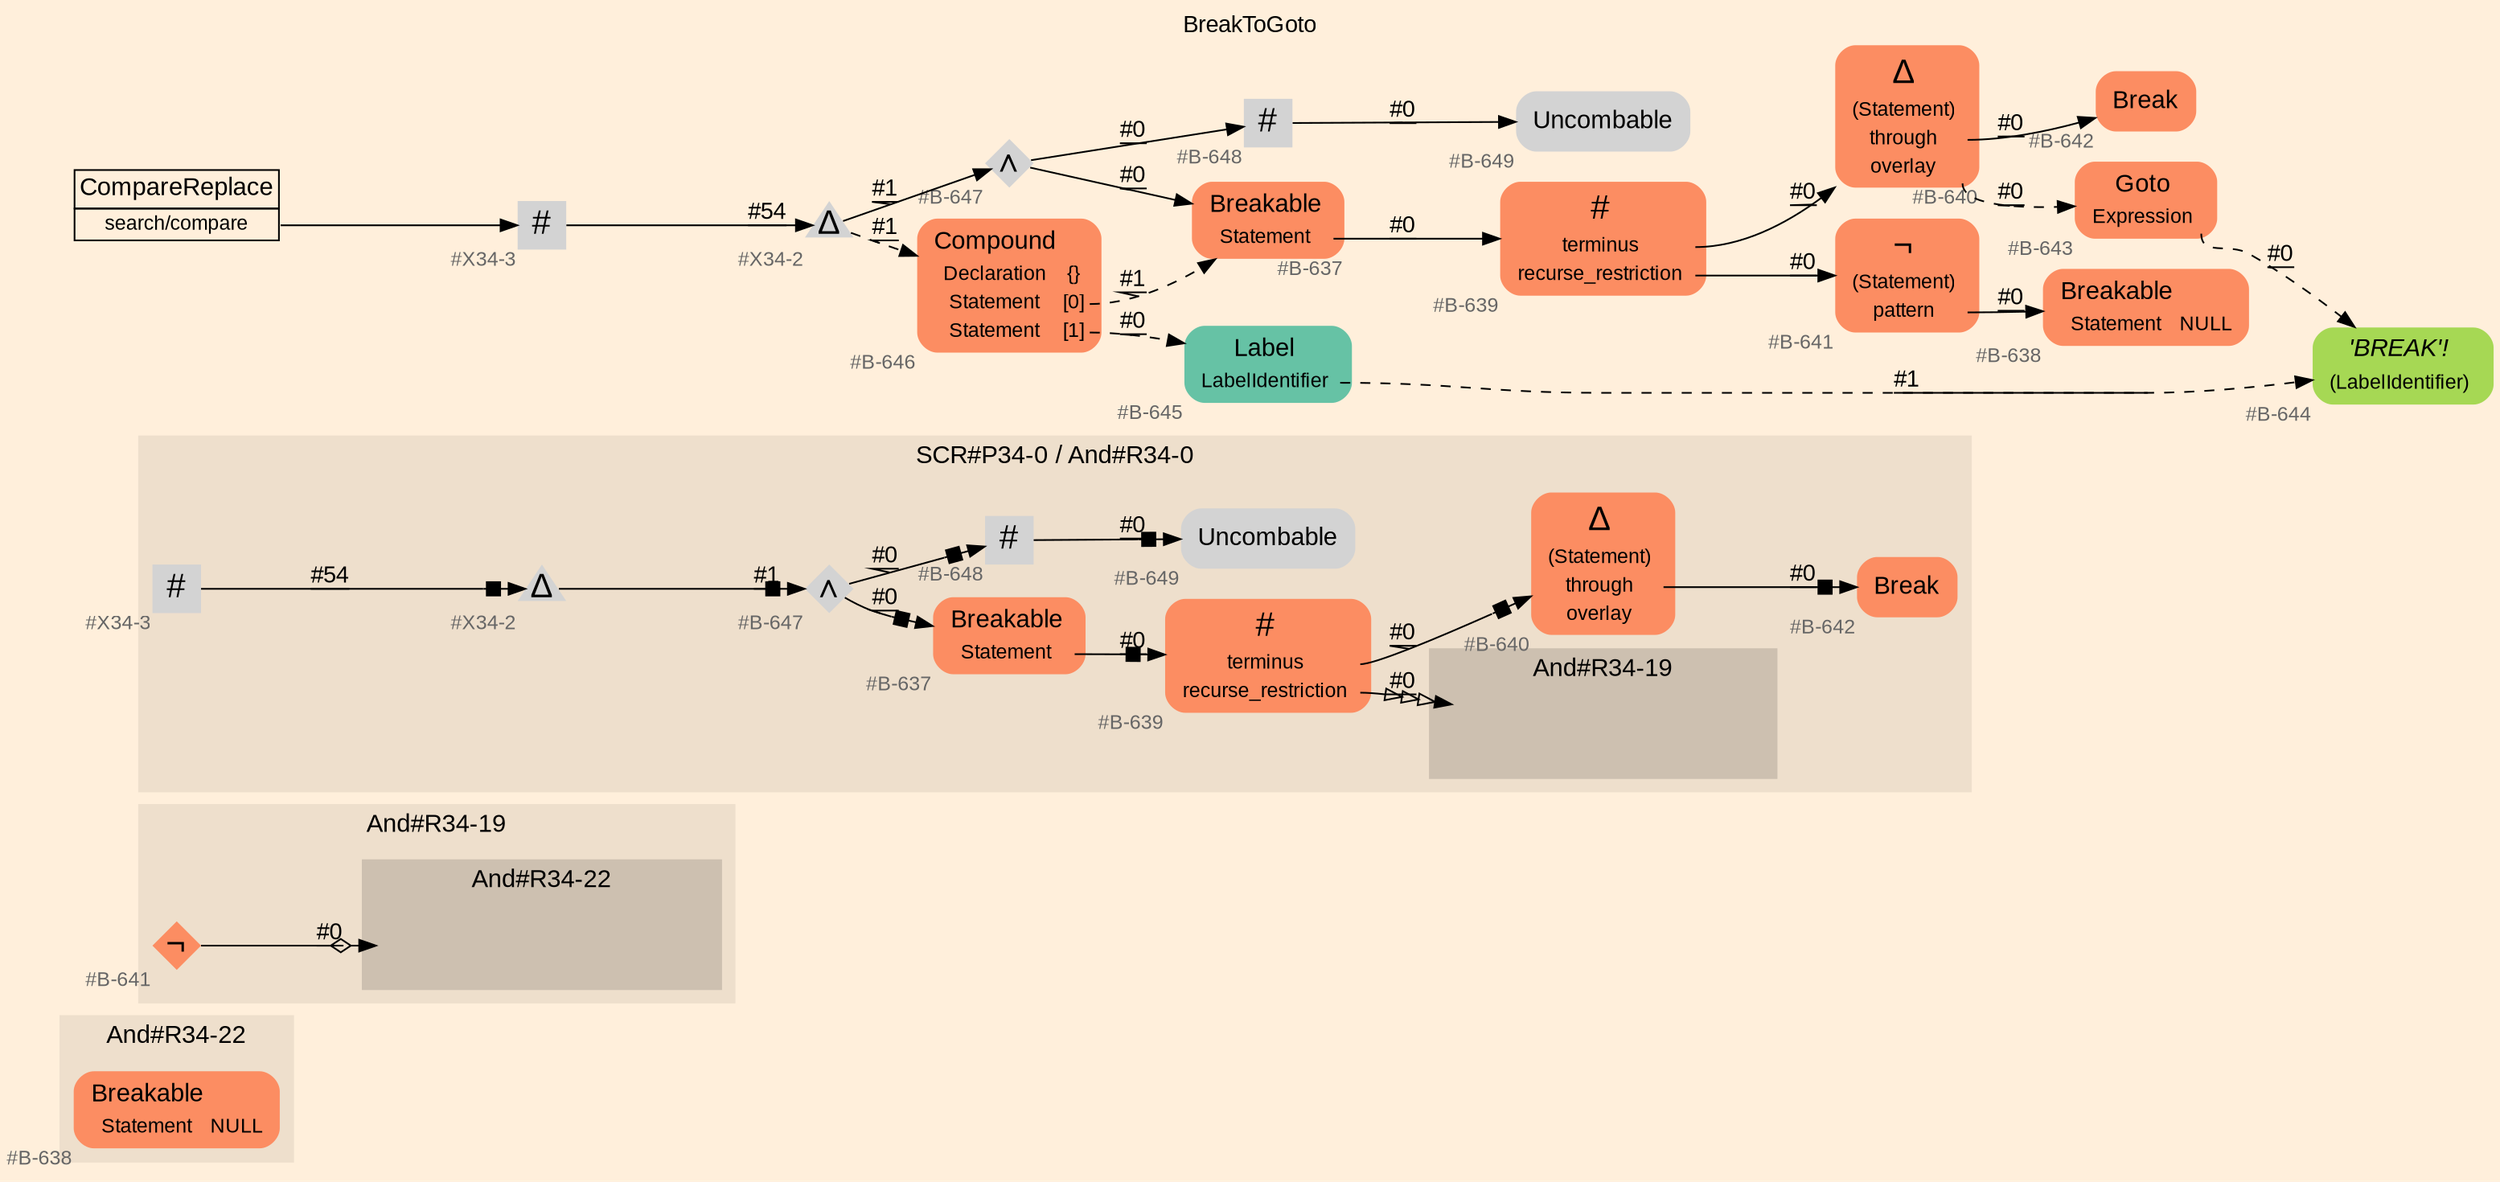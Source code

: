 digraph "BreakToGoto" {
label = "BreakToGoto"
labelloc = t
graph [
    rankdir = "LR"
    ranksep = 0.3
    bgcolor = antiquewhite1
    color = black
    fontcolor = black
    fontname = "Arial"
];
node [
    fontname = "Arial"
];
edge [
    fontname = "Arial"
];

// -------------------- figure And#R34-22 --------------------
// -------- region And#R34-22 ----------
subgraph "clusterAnd#R34-22" {
    label = "And#R34-22"
    style = "filled"
    color = antiquewhite2
    fontsize = "15"
    // -------- block And#R34-22/#B-638 ----------
    "And#R34-22/#B-638" [
        fillcolor = "/set28/2"
        xlabel = "#B-638"
        fontsize = "12"
        fontcolor = grey40
        shape = "plaintext"
        label = <<TABLE BORDER="0" CELLBORDER="0" CELLSPACING="0">
         <TR><TD><FONT COLOR="black" POINT-SIZE="15">Breakable</FONT></TD></TR>
         <TR><TD><FONT COLOR="black" POINT-SIZE="12">Statement</FONT></TD><TD PORT="port0"><FONT COLOR="black" POINT-SIZE="12">NULL</FONT></TD></TR>
        </TABLE>>
        style = "rounded,filled"
    ];
    
}


// -------------------- figure And#R34-19 --------------------
// -------- region And#R34-19 ----------
subgraph "clusterAnd#R34-19" {
    label = "And#R34-19"
    style = "filled"
    color = antiquewhite2
    fontsize = "15"
    // -------- block And#R34-19/#B-641 ----------
    "And#R34-19/#B-641" [
        fillcolor = "/set28/2"
        xlabel = "#B-641"
        fontsize = "12"
        fontcolor = grey40
        shape = "diamond"
        label = <<FONT COLOR="black" POINT-SIZE="20">¬</FONT>>
        style = "filled"
        penwidth = 0.0
        fixedsize = true
        width = 0.4
        height = 0.4
    ];
    
    // -------- region And#R34-19/And#R34-22 ----------
    subgraph "clusterAnd#R34-19/And#R34-22" {
        label = "And#R34-22"
        style = "filled"
        color = antiquewhite3
        fontsize = "15"
        // -------- block And#R34-19/And#R34-22/#B-638 ----------
        "And#R34-19/And#R34-22/#B-638" [
            fillcolor = "/set28/2"
            xlabel = "#B-638"
            fontsize = "12"
            fontcolor = grey40
            shape = "none"
            style = "invisible"
        ];
        
    }
    
}

"And#R34-19/#B-641" -> "And#R34-19/And#R34-22/#B-638" [
    arrowhead="normalnoneodiamond"
    label = "#0"
    decorate = true
    color = black
    fontcolor = black
];


// -------------------- figure And#R34-0 --------------------
// -------- region And#R34-0 ----------
subgraph "clusterAnd#R34-0" {
    label = "SCR#P34-0 / And#R34-0"
    style = "filled"
    color = antiquewhite2
    fontsize = "15"
    // -------- block And#R34-0/#B-639 ----------
    "And#R34-0/#B-639" [
        fillcolor = "/set28/2"
        xlabel = "#B-639"
        fontsize = "12"
        fontcolor = grey40
        shape = "plaintext"
        label = <<TABLE BORDER="0" CELLBORDER="0" CELLSPACING="0">
         <TR><TD><FONT COLOR="black" POINT-SIZE="20">#</FONT></TD></TR>
         <TR><TD><FONT COLOR="black" POINT-SIZE="12">terminus</FONT></TD><TD PORT="port0"></TD></TR>
         <TR><TD><FONT COLOR="black" POINT-SIZE="12">recurse_restriction</FONT></TD><TD PORT="port1"></TD></TR>
        </TABLE>>
        style = "rounded,filled"
    ];
    
    // -------- block And#R34-0/#B-637 ----------
    "And#R34-0/#B-637" [
        fillcolor = "/set28/2"
        xlabel = "#B-637"
        fontsize = "12"
        fontcolor = grey40
        shape = "plaintext"
        label = <<TABLE BORDER="0" CELLBORDER="0" CELLSPACING="0">
         <TR><TD><FONT COLOR="black" POINT-SIZE="15">Breakable</FONT></TD></TR>
         <TR><TD><FONT COLOR="black" POINT-SIZE="12">Statement</FONT></TD><TD PORT="port0"></TD></TR>
        </TABLE>>
        style = "rounded,filled"
    ];
    
    // -------- block And#R34-0/#B-640 ----------
    "And#R34-0/#B-640" [
        fillcolor = "/set28/2"
        xlabel = "#B-640"
        fontsize = "12"
        fontcolor = grey40
        shape = "plaintext"
        label = <<TABLE BORDER="0" CELLBORDER="0" CELLSPACING="0">
         <TR><TD><FONT COLOR="black" POINT-SIZE="20">Δ</FONT></TD></TR>
         <TR><TD><FONT COLOR="black" POINT-SIZE="12">(Statement)</FONT></TD><TD PORT="port0"></TD></TR>
         <TR><TD><FONT COLOR="black" POINT-SIZE="12">through</FONT></TD><TD PORT="port1"></TD></TR>
         <TR><TD><FONT COLOR="black" POINT-SIZE="12">overlay</FONT></TD><TD PORT="port2"></TD></TR>
        </TABLE>>
        style = "rounded,filled"
    ];
    
    // -------- block And#R34-0/#B-642 ----------
    "And#R34-0/#B-642" [
        fillcolor = "/set28/2"
        xlabel = "#B-642"
        fontsize = "12"
        fontcolor = grey40
        shape = "plaintext"
        label = <<TABLE BORDER="0" CELLBORDER="0" CELLSPACING="0">
         <TR><TD><FONT COLOR="black" POINT-SIZE="15">Break</FONT></TD></TR>
        </TABLE>>
        style = "rounded,filled"
    ];
    
    // -------- block And#R34-0/#B-647 ----------
    "And#R34-0/#B-647" [
        xlabel = "#B-647"
        fontsize = "12"
        fontcolor = grey40
        shape = "diamond"
        label = <<FONT COLOR="black" POINT-SIZE="20">∧</FONT>>
        style = "filled"
        penwidth = 0.0
        fixedsize = true
        width = 0.4
        height = 0.4
    ];
    
    // -------- block And#R34-0/#B-648 ----------
    "And#R34-0/#B-648" [
        xlabel = "#B-648"
        fontsize = "12"
        fontcolor = grey40
        shape = "square"
        label = <<FONT COLOR="black" POINT-SIZE="20">#</FONT>>
        style = "filled"
        penwidth = 0.0
        fixedsize = true
        width = 0.4
        height = 0.4
    ];
    
    // -------- block And#R34-0/#B-649 ----------
    "And#R34-0/#B-649" [
        xlabel = "#B-649"
        fontsize = "12"
        fontcolor = grey40
        shape = "plaintext"
        label = <<TABLE BORDER="0" CELLBORDER="0" CELLSPACING="0">
         <TR><TD><FONT COLOR="black" POINT-SIZE="15">Uncombable</FONT></TD></TR>
        </TABLE>>
        style = "rounded,filled"
    ];
    
    // -------- block And#R34-0/#X34-2 ----------
    "And#R34-0/#X34-2" [
        xlabel = "#X34-2"
        fontsize = "12"
        fontcolor = grey40
        shape = "triangle"
        label = <<FONT COLOR="black" POINT-SIZE="20">Δ</FONT>>
        style = "filled"
        penwidth = 0.0
        fixedsize = true
        width = 0.4
        height = 0.4
    ];
    
    // -------- block And#R34-0/#X34-3 ----------
    "And#R34-0/#X34-3" [
        xlabel = "#X34-3"
        fontsize = "12"
        fontcolor = grey40
        shape = "square"
        label = <<FONT COLOR="black" POINT-SIZE="20">#</FONT>>
        style = "filled"
        penwidth = 0.0
        fixedsize = true
        width = 0.4
        height = 0.4
    ];
    
    // -------- region And#R34-0/And#R34-19 ----------
    subgraph "clusterAnd#R34-0/And#R34-19" {
        label = "And#R34-19"
        style = "filled"
        color = antiquewhite3
        fontsize = "15"
        // -------- block And#R34-0/And#R34-19/#B-641 ----------
        "And#R34-0/And#R34-19/#B-641" [
            fillcolor = "/set28/2"
            xlabel = "#B-641"
            fontsize = "12"
            fontcolor = grey40
            shape = "none"
            style = "invisible"
        ];
        
    }
    
}

"And#R34-0/#B-639":port0 -> "And#R34-0/#B-640" [
    arrowhead="normalnonebox"
    label = "#0"
    decorate = true
    color = black
    fontcolor = black
];

"And#R34-0/#B-639":port1 -> "And#R34-0/And#R34-19/#B-641" [
    arrowhead="normalonormalonormalonormal"
    label = "#0"
    decorate = true
    color = black
    fontcolor = black
];

"And#R34-0/#B-637":port0 -> "And#R34-0/#B-639" [
    arrowhead="normalnonebox"
    label = "#0"
    decorate = true
    color = black
    fontcolor = black
];

"And#R34-0/#B-640":port1 -> "And#R34-0/#B-642" [
    arrowhead="normalnonebox"
    label = "#0"
    decorate = true
    color = black
    fontcolor = black
];

"And#R34-0/#B-647" -> "And#R34-0/#B-637" [
    arrowhead="normalnonebox"
    label = "#0"
    decorate = true
    color = black
    fontcolor = black
];

"And#R34-0/#B-647" -> "And#R34-0/#B-648" [
    arrowhead="normalnonebox"
    label = "#0"
    decorate = true
    color = black
    fontcolor = black
];

"And#R34-0/#B-648" -> "And#R34-0/#B-649" [
    arrowhead="normalnonebox"
    label = "#0"
    decorate = true
    color = black
    fontcolor = black
];

"And#R34-0/#X34-2" -> "And#R34-0/#B-647" [
    arrowhead="normalnonebox"
    label = "#1"
    decorate = true
    color = black
    fontcolor = black
];

"And#R34-0/#X34-3" -> "And#R34-0/#X34-2" [
    arrowhead="normalnonebox"
    label = "#54"
    decorate = true
    color = black
    fontcolor = black
];


// -------------------- transformation figure --------------------
// -------- block CR#X34-4 ----------
"CR#X34-4" [
    fillcolor = antiquewhite1
    fontsize = "12"
    fontcolor = grey40
    shape = "plaintext"
    label = <<TABLE BORDER="0" CELLBORDER="1" CELLSPACING="0">
     <TR><TD><FONT COLOR="black" POINT-SIZE="15">CompareReplace</FONT></TD></TR>
     <TR><TD PORT="port0"><FONT COLOR="black" POINT-SIZE="12">search/compare</FONT></TD></TR>
    </TABLE>>
    style = "filled"
    color = black
];

// -------- block #X34-3 ----------
"#X34-3" [
    xlabel = "#X34-3"
    fontsize = "12"
    fontcolor = grey40
    shape = "square"
    label = <<FONT COLOR="black" POINT-SIZE="20">#</FONT>>
    style = "filled"
    penwidth = 0.0
    fixedsize = true
    width = 0.4
    height = 0.4
];

// -------- block #X34-2 ----------
"#X34-2" [
    xlabel = "#X34-2"
    fontsize = "12"
    fontcolor = grey40
    shape = "triangle"
    label = <<FONT COLOR="black" POINT-SIZE="20">Δ</FONT>>
    style = "filled"
    penwidth = 0.0
    fixedsize = true
    width = 0.4
    height = 0.4
];

// -------- block #B-647 ----------
"#B-647" [
    xlabel = "#B-647"
    fontsize = "12"
    fontcolor = grey40
    shape = "diamond"
    label = <<FONT COLOR="black" POINT-SIZE="20">∧</FONT>>
    style = "filled"
    penwidth = 0.0
    fixedsize = true
    width = 0.4
    height = 0.4
];

// -------- block #B-637 ----------
"#B-637" [
    fillcolor = "/set28/2"
    xlabel = "#B-637"
    fontsize = "12"
    fontcolor = grey40
    shape = "plaintext"
    label = <<TABLE BORDER="0" CELLBORDER="0" CELLSPACING="0">
     <TR><TD><FONT COLOR="black" POINT-SIZE="15">Breakable</FONT></TD></TR>
     <TR><TD><FONT COLOR="black" POINT-SIZE="12">Statement</FONT></TD><TD PORT="port0"></TD></TR>
    </TABLE>>
    style = "rounded,filled"
];

// -------- block #B-639 ----------
"#B-639" [
    fillcolor = "/set28/2"
    xlabel = "#B-639"
    fontsize = "12"
    fontcolor = grey40
    shape = "plaintext"
    label = <<TABLE BORDER="0" CELLBORDER="0" CELLSPACING="0">
     <TR><TD><FONT COLOR="black" POINT-SIZE="20">#</FONT></TD></TR>
     <TR><TD><FONT COLOR="black" POINT-SIZE="12">terminus</FONT></TD><TD PORT="port0"></TD></TR>
     <TR><TD><FONT COLOR="black" POINT-SIZE="12">recurse_restriction</FONT></TD><TD PORT="port1"></TD></TR>
    </TABLE>>
    style = "rounded,filled"
];

// -------- block #B-640 ----------
"#B-640" [
    fillcolor = "/set28/2"
    xlabel = "#B-640"
    fontsize = "12"
    fontcolor = grey40
    shape = "plaintext"
    label = <<TABLE BORDER="0" CELLBORDER="0" CELLSPACING="0">
     <TR><TD><FONT COLOR="black" POINT-SIZE="20">Δ</FONT></TD></TR>
     <TR><TD><FONT COLOR="black" POINT-SIZE="12">(Statement)</FONT></TD><TD PORT="port0"></TD></TR>
     <TR><TD><FONT COLOR="black" POINT-SIZE="12">through</FONT></TD><TD PORT="port1"></TD></TR>
     <TR><TD><FONT COLOR="black" POINT-SIZE="12">overlay</FONT></TD><TD PORT="port2"></TD></TR>
    </TABLE>>
    style = "rounded,filled"
];

// -------- block #B-642 ----------
"#B-642" [
    fillcolor = "/set28/2"
    xlabel = "#B-642"
    fontsize = "12"
    fontcolor = grey40
    shape = "plaintext"
    label = <<TABLE BORDER="0" CELLBORDER="0" CELLSPACING="0">
     <TR><TD><FONT COLOR="black" POINT-SIZE="15">Break</FONT></TD></TR>
    </TABLE>>
    style = "rounded,filled"
];

// -------- block #B-643 ----------
"#B-643" [
    fillcolor = "/set28/2"
    xlabel = "#B-643"
    fontsize = "12"
    fontcolor = grey40
    shape = "plaintext"
    label = <<TABLE BORDER="0" CELLBORDER="0" CELLSPACING="0">
     <TR><TD><FONT COLOR="black" POINT-SIZE="15">Goto</FONT></TD></TR>
     <TR><TD><FONT COLOR="black" POINT-SIZE="12">Expression</FONT></TD><TD PORT="port0"></TD></TR>
    </TABLE>>
    style = "rounded,filled"
];

// -------- block #B-644 ----------
"#B-644" [
    fillcolor = "/set28/5"
    xlabel = "#B-644"
    fontsize = "12"
    fontcolor = grey40
    shape = "plaintext"
    label = <<TABLE BORDER="0" CELLBORDER="0" CELLSPACING="0">
     <TR><TD><FONT COLOR="black" POINT-SIZE="15"><I>'BREAK'!</I></FONT></TD></TR>
     <TR><TD><FONT COLOR="black" POINT-SIZE="12">(LabelIdentifier)</FONT></TD><TD PORT="port0"></TD></TR>
    </TABLE>>
    style = "rounded,filled"
];

// -------- block #B-641 ----------
"#B-641" [
    fillcolor = "/set28/2"
    xlabel = "#B-641"
    fontsize = "12"
    fontcolor = grey40
    shape = "plaintext"
    label = <<TABLE BORDER="0" CELLBORDER="0" CELLSPACING="0">
     <TR><TD><FONT COLOR="black" POINT-SIZE="20">¬</FONT></TD></TR>
     <TR><TD><FONT COLOR="black" POINT-SIZE="12">(Statement)</FONT></TD><TD PORT="port0"></TD></TR>
     <TR><TD><FONT COLOR="black" POINT-SIZE="12">pattern</FONT></TD><TD PORT="port1"></TD></TR>
    </TABLE>>
    style = "rounded,filled"
];

// -------- block #B-638 ----------
"#B-638" [
    fillcolor = "/set28/2"
    xlabel = "#B-638"
    fontsize = "12"
    fontcolor = grey40
    shape = "plaintext"
    label = <<TABLE BORDER="0" CELLBORDER="0" CELLSPACING="0">
     <TR><TD><FONT COLOR="black" POINT-SIZE="15">Breakable</FONT></TD></TR>
     <TR><TD><FONT COLOR="black" POINT-SIZE="12">Statement</FONT></TD><TD PORT="port0"><FONT COLOR="black" POINT-SIZE="12">NULL</FONT></TD></TR>
    </TABLE>>
    style = "rounded,filled"
];

// -------- block #B-648 ----------
"#B-648" [
    xlabel = "#B-648"
    fontsize = "12"
    fontcolor = grey40
    shape = "square"
    label = <<FONT COLOR="black" POINT-SIZE="20">#</FONT>>
    style = "filled"
    penwidth = 0.0
    fixedsize = true
    width = 0.4
    height = 0.4
];

// -------- block #B-649 ----------
"#B-649" [
    xlabel = "#B-649"
    fontsize = "12"
    fontcolor = grey40
    shape = "plaintext"
    label = <<TABLE BORDER="0" CELLBORDER="0" CELLSPACING="0">
     <TR><TD><FONT COLOR="black" POINT-SIZE="15">Uncombable</FONT></TD></TR>
    </TABLE>>
    style = "rounded,filled"
];

// -------- block #B-646 ----------
"#B-646" [
    fillcolor = "/set28/2"
    xlabel = "#B-646"
    fontsize = "12"
    fontcolor = grey40
    shape = "plaintext"
    label = <<TABLE BORDER="0" CELLBORDER="0" CELLSPACING="0">
     <TR><TD><FONT COLOR="black" POINT-SIZE="15">Compound</FONT></TD></TR>
     <TR><TD><FONT COLOR="black" POINT-SIZE="12">Declaration</FONT></TD><TD PORT="port0"><FONT COLOR="black" POINT-SIZE="12">{}</FONT></TD></TR>
     <TR><TD><FONT COLOR="black" POINT-SIZE="12">Statement</FONT></TD><TD PORT="port1"><FONT COLOR="black" POINT-SIZE="12">[0]</FONT></TD></TR>
     <TR><TD><FONT COLOR="black" POINT-SIZE="12">Statement</FONT></TD><TD PORT="port2"><FONT COLOR="black" POINT-SIZE="12">[1]</FONT></TD></TR>
    </TABLE>>
    style = "rounded,filled"
];

// -------- block #B-645 ----------
"#B-645" [
    fillcolor = "/set28/1"
    xlabel = "#B-645"
    fontsize = "12"
    fontcolor = grey40
    shape = "plaintext"
    label = <<TABLE BORDER="0" CELLBORDER="0" CELLSPACING="0">
     <TR><TD><FONT COLOR="black" POINT-SIZE="15">Label</FONT></TD></TR>
     <TR><TD><FONT COLOR="black" POINT-SIZE="12">LabelIdentifier</FONT></TD><TD PORT="port0"></TD></TR>
    </TABLE>>
    style = "rounded,filled"
];

"CR#X34-4":port0 -> "#X34-3" [
    label = ""
    decorate = true
    color = black
    fontcolor = black
];

"#X34-3" -> "#X34-2" [
    label = "#54"
    decorate = true
    color = black
    fontcolor = black
];

"#X34-2" -> "#B-647" [
    label = "#1"
    decorate = true
    color = black
    fontcolor = black
];

"#X34-2" -> "#B-646" [
    style="dashed"
    label = "#1"
    decorate = true
    color = black
    fontcolor = black
];

"#B-647" -> "#B-637" [
    label = "#0"
    decorate = true
    color = black
    fontcolor = black
];

"#B-647" -> "#B-648" [
    label = "#0"
    decorate = true
    color = black
    fontcolor = black
];

"#B-637":port0 -> "#B-639" [
    label = "#0"
    decorate = true
    color = black
    fontcolor = black
];

"#B-639":port0 -> "#B-640" [
    label = "#0"
    decorate = true
    color = black
    fontcolor = black
];

"#B-639":port1 -> "#B-641" [
    label = "#0"
    decorate = true
    color = black
    fontcolor = black
];

"#B-640":port1 -> "#B-642" [
    label = "#0"
    decorate = true
    color = black
    fontcolor = black
];

"#B-640":port2 -> "#B-643" [
    style="dashed"
    label = "#0"
    decorate = true
    color = black
    fontcolor = black
];

"#B-643":port0 -> "#B-644" [
    style="dashed"
    label = "#0"
    decorate = true
    color = black
    fontcolor = black
];

"#B-641":port1 -> "#B-638" [
    label = "#0"
    decorate = true
    color = black
    fontcolor = black
];

"#B-648" -> "#B-649" [
    label = "#0"
    decorate = true
    color = black
    fontcolor = black
];

"#B-646":port1 -> "#B-637" [
    style="dashed"
    label = "#1"
    decorate = true
    color = black
    fontcolor = black
];

"#B-646":port2 -> "#B-645" [
    style="dashed"
    label = "#0"
    decorate = true
    color = black
    fontcolor = black
];

"#B-645":port0 -> "#B-644" [
    style="dashed"
    label = "#1"
    decorate = true
    color = black
    fontcolor = black
];


}
